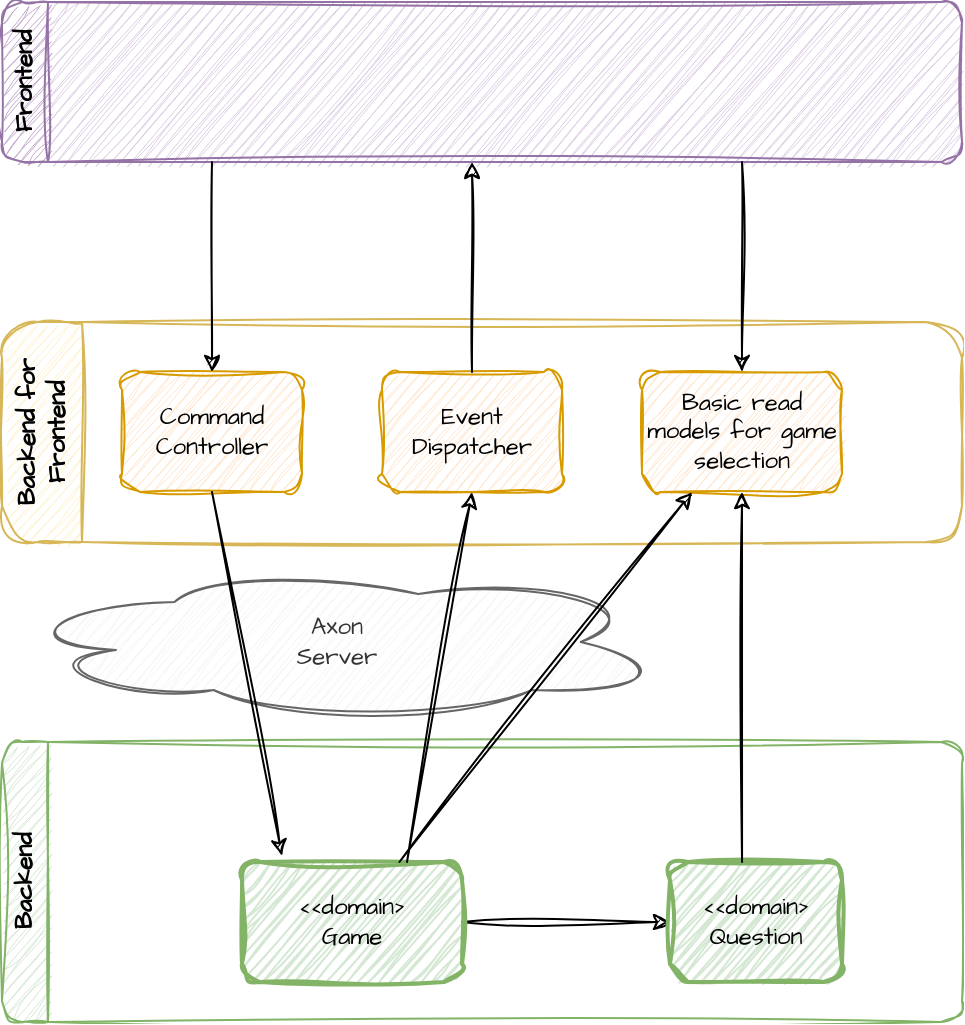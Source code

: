 <mxfile version="24.7.5">
  <diagram name="Seite-1" id="nLcQ6aQEjbk5ZknRunOv">
    <mxGraphModel dx="1026" dy="772" grid="1" gridSize="10" guides="1" tooltips="1" connect="1" arrows="1" fold="1" page="1" pageScale="1" pageWidth="827" pageHeight="1169" math="0" shadow="0">
      <root>
        <mxCell id="0" />
        <mxCell id="1" parent="0" />
        <mxCell id="vr9INmjujWOl7CCA1UEI-7" value="Backend" style="swimlane;horizontal=0;whiteSpace=wrap;html=1;rounded=1;sketch=1;hachureGap=4;jiggle=2;curveFitting=1;fontFamily=Architects Daughter;fontSource=https%3A%2F%2Ffonts.googleapis.com%2Fcss%3Ffamily%3DArchitects%2BDaughter;fillColor=#d5e8d4;strokeColor=#82b366;shadow=0;" parent="1" vertex="1">
          <mxGeometry x="20" y="390" width="480" height="140" as="geometry" />
        </mxCell>
        <mxCell id="NhyPAEBU_zorSoOmXWfT-1" value="" style="rounded=0;sketch=1;hachureGap=4;jiggle=2;curveFitting=1;orthogonalLoop=1;jettySize=auto;html=1;fontFamily=Architects Daughter;fontSource=https%3A%2F%2Ffonts.googleapis.com%2Fcss%3Ffamily%3DArchitects%2BDaughter;" edge="1" parent="vr9INmjujWOl7CCA1UEI-7" source="vr9INmjujWOl7CCA1UEI-1" target="vr9INmjujWOl7CCA1UEI-4">
          <mxGeometry relative="1" as="geometry" />
        </mxCell>
        <mxCell id="vr9INmjujWOl7CCA1UEI-1" value="&lt;div&gt;&amp;lt;&amp;lt;domain&amp;gt;&lt;/div&gt;Game" style="rounded=1;whiteSpace=wrap;html=1;hachureGap=4;fontFamily=Architects Daughter;fontSource=https%3A%2F%2Ffonts.googleapis.com%2Fcss%3Ffamily%3DArchitects%2BDaughter;sketch=1;curveFitting=1;jiggle=2;fillColor=#d5e8d4;strokeColor=#82b366;strokeWidth=2;glass=0;shadow=0;" parent="vr9INmjujWOl7CCA1UEI-7" vertex="1">
          <mxGeometry x="120" y="60" width="110" height="60" as="geometry" />
        </mxCell>
        <mxCell id="vr9INmjujWOl7CCA1UEI-4" value="&lt;div&gt;&amp;lt;&amp;lt;domain&amp;gt;&lt;/div&gt;Question" style="rounded=1;whiteSpace=wrap;html=1;hachureGap=4;fontFamily=Architects Daughter;fontSource=https%3A%2F%2Ffonts.googleapis.com%2Fcss%3Ffamily%3DArchitects%2BDaughter;sketch=1;curveFitting=1;jiggle=2;fillColor=#d5e8d4;strokeColor=#82b366;strokeWidth=2;glass=0;shadow=0;" parent="vr9INmjujWOl7CCA1UEI-7" vertex="1">
          <mxGeometry x="334" y="60" width="86" height="60" as="geometry" />
        </mxCell>
        <mxCell id="vr9INmjujWOl7CCA1UEI-9" value="Backend for Frontend" style="swimlane;horizontal=0;whiteSpace=wrap;html=1;rounded=1;sketch=1;hachureGap=4;jiggle=2;curveFitting=1;fontFamily=Architects Daughter;fontSource=https%3A%2F%2Ffonts.googleapis.com%2Fcss%3Ffamily%3DArchitects%2BDaughter;startSize=40;fillColor=#fff2cc;strokeColor=#d6b656;shadow=0;" parent="1" vertex="1">
          <mxGeometry x="20" y="180" width="480" height="110" as="geometry" />
        </mxCell>
        <mxCell id="vr9INmjujWOl7CCA1UEI-11" value="Command Controller&lt;div&gt;&lt;/div&gt;" style="rounded=1;whiteSpace=wrap;html=1;hachureGap=4;fontFamily=Architects Daughter;fontSource=https%3A%2F%2Ffonts.googleapis.com%2Fcss%3Ffamily%3DArchitects%2BDaughter;sketch=1;curveFitting=1;jiggle=2;fillColor=#ffe6cc;strokeColor=#d79b00;shadow=0;" parent="vr9INmjujWOl7CCA1UEI-9" vertex="1">
          <mxGeometry x="60" y="25" width="90" height="60" as="geometry" />
        </mxCell>
        <mxCell id="vr9INmjujWOl7CCA1UEI-15" value="&lt;div&gt;&lt;span style=&quot;background-color: initial;&quot;&gt;Event&lt;/span&gt;&lt;br&gt;&lt;/div&gt;&lt;div&gt;Dispatcher&lt;div&gt;&lt;/div&gt;&lt;/div&gt;" style="rounded=1;whiteSpace=wrap;html=1;hachureGap=4;fontFamily=Architects Daughter;fontSource=https%3A%2F%2Ffonts.googleapis.com%2Fcss%3Ffamily%3DArchitects%2BDaughter;sketch=1;curveFitting=1;jiggle=2;fillColor=#ffe6cc;strokeColor=#d79b00;shadow=0;" parent="vr9INmjujWOl7CCA1UEI-9" vertex="1">
          <mxGeometry x="190" y="25" width="90" height="60" as="geometry" />
        </mxCell>
        <mxCell id="vr9INmjujWOl7CCA1UEI-17" value="Basic read models for game selection&lt;div&gt;&lt;div&gt;&lt;/div&gt;&lt;/div&gt;" style="rounded=1;whiteSpace=wrap;html=1;hachureGap=4;fontFamily=Architects Daughter;fontSource=https%3A%2F%2Ffonts.googleapis.com%2Fcss%3Ffamily%3DArchitects%2BDaughter;sketch=1;curveFitting=1;jiggle=2;fillColor=#ffe6cc;strokeColor=#d79b00;shadow=0;" parent="vr9INmjujWOl7CCA1UEI-9" vertex="1">
          <mxGeometry x="320" y="25" width="100" height="60" as="geometry" />
        </mxCell>
        <mxCell id="vr9INmjujWOl7CCA1UEI-10" value="Frontend" style="swimlane;horizontal=0;whiteSpace=wrap;html=1;rounded=1;sketch=1;hachureGap=4;jiggle=2;curveFitting=1;fontFamily=Architects Daughter;fontSource=https%3A%2F%2Ffonts.googleapis.com%2Fcss%3Ffamily%3DArchitects%2BDaughter;fillColor=#c2a8cd;strokeColor=#9673a6;shadow=0;swimlaneFillColor=#ddcde5;gradientColor=none;fillStyle=auto;" parent="1" vertex="1">
          <mxGeometry x="20" y="20" width="480" height="80" as="geometry" />
        </mxCell>
        <mxCell id="vr9INmjujWOl7CCA1UEI-12" value="Axon&lt;div&gt;Server&lt;/div&gt;" style="ellipse;shape=cloud;whiteSpace=wrap;html=1;rounded=1;hachureGap=4;fontFamily=Architects Daughter;fontSource=https%3A%2F%2Ffonts.googleapis.com%2Fcss%3Ffamily%3DArchitects%2BDaughter;shadow=0;sketch=1;curveFitting=1;jiggle=2;fillColor=#f5f5f5;fontColor=#333333;strokeColor=#666666;" parent="1" vertex="1">
          <mxGeometry x="25" y="300" width="325" height="80" as="geometry" />
        </mxCell>
        <mxCell id="vr9INmjujWOl7CCA1UEI-14" value="" style="endArrow=classic;html=1;rounded=1;sketch=1;hachureGap=4;jiggle=2;curveFitting=1;fontFamily=Architects Daughter;fontSource=https%3A%2F%2Ffonts.googleapis.com%2Fcss%3Ffamily%3DArchitects%2BDaughter;exitX=0.5;exitY=1;exitDx=0;exitDy=0;shadow=0;entryX=0.182;entryY=-0.05;entryDx=0;entryDy=0;entryPerimeter=0;" parent="1" source="vr9INmjujWOl7CCA1UEI-11" edge="1" target="vr9INmjujWOl7CCA1UEI-1">
          <mxGeometry width="50" height="50" relative="1" as="geometry">
            <mxPoint x="-250" y="310" as="sourcePoint" />
            <mxPoint x="125" y="390" as="targetPoint" />
          </mxGeometry>
        </mxCell>
        <mxCell id="vr9INmjujWOl7CCA1UEI-16" value="" style="endArrow=classic;html=1;rounded=1;sketch=1;hachureGap=4;jiggle=2;curveFitting=1;fontFamily=Architects Daughter;fontSource=https%3A%2F%2Ffonts.googleapis.com%2Fcss%3Ffamily%3DArchitects%2BDaughter;entryX=0.5;entryY=1;entryDx=0;entryDy=0;shadow=0;exitX=0.75;exitY=0;exitDx=0;exitDy=0;" parent="1" target="vr9INmjujWOl7CCA1UEI-15" edge="1" source="vr9INmjujWOl7CCA1UEI-1">
          <mxGeometry width="50" height="50" relative="1" as="geometry">
            <mxPoint x="255" y="390" as="sourcePoint" />
            <mxPoint x="135" y="400" as="targetPoint" />
          </mxGeometry>
        </mxCell>
        <mxCell id="vr9INmjujWOl7CCA1UEI-18" value="" style="endArrow=classic;html=1;rounded=1;sketch=1;hachureGap=4;jiggle=2;curveFitting=1;fontFamily=Architects Daughter;fontSource=https%3A%2F%2Ffonts.googleapis.com%2Fcss%3Ffamily%3DArchitects%2BDaughter;entryX=0.5;entryY=1;entryDx=0;entryDy=0;shadow=0;exitX=0.419;exitY=0;exitDx=0;exitDy=0;exitPerimeter=0;" parent="1" target="vr9INmjujWOl7CCA1UEI-17" edge="1" source="vr9INmjujWOl7CCA1UEI-4">
          <mxGeometry width="50" height="50" relative="1" as="geometry">
            <mxPoint x="390" y="390" as="sourcePoint" />
            <mxPoint x="390" y="265" as="targetPoint" />
          </mxGeometry>
        </mxCell>
        <mxCell id="vr9INmjujWOl7CCA1UEI-24" value="" style="endArrow=classic;html=1;rounded=1;sketch=1;hachureGap=4;jiggle=2;curveFitting=1;fontFamily=Architects Daughter;fontSource=https%3A%2F%2Ffonts.googleapis.com%2Fcss%3Ffamily%3DArchitects%2BDaughter;entryX=0.5;entryY=0;entryDx=0;entryDy=0;shadow=0;" parent="1" target="vr9INmjujWOl7CCA1UEI-11" edge="1">
          <mxGeometry width="50" height="50" relative="1" as="geometry">
            <mxPoint x="125" y="100" as="sourcePoint" />
            <mxPoint x="105" y="180" as="targetPoint" />
          </mxGeometry>
        </mxCell>
        <mxCell id="vr9INmjujWOl7CCA1UEI-26" value="" style="endArrow=classic;html=1;rounded=1;sketch=1;hachureGap=4;jiggle=2;curveFitting=1;fontFamily=Architects Daughter;fontSource=https%3A%2F%2Ffonts.googleapis.com%2Fcss%3Ffamily%3DArchitects%2BDaughter;entryX=0.5;entryY=0;entryDx=0;entryDy=0;shadow=0;" parent="1" target="vr9INmjujWOl7CCA1UEI-17" edge="1">
          <mxGeometry width="50" height="50" relative="1" as="geometry">
            <mxPoint x="390" y="100" as="sourcePoint" />
            <mxPoint x="125" y="200" as="targetPoint" />
          </mxGeometry>
        </mxCell>
        <mxCell id="vr9INmjujWOl7CCA1UEI-27" value="" style="endArrow=classic;html=1;rounded=1;sketch=1;hachureGap=4;jiggle=2;curveFitting=1;fontFamily=Architects Daughter;fontSource=https%3A%2F%2Ffonts.googleapis.com%2Fcss%3Ffamily%3DArchitects%2BDaughter;exitX=0.5;exitY=0;exitDx=0;exitDy=0;shadow=0;" parent="1" source="vr9INmjujWOl7CCA1UEI-15" edge="1">
          <mxGeometry width="50" height="50" relative="1" as="geometry">
            <mxPoint x="265" y="400" as="sourcePoint" />
            <mxPoint x="255" y="100" as="targetPoint" />
          </mxGeometry>
        </mxCell>
        <mxCell id="NhyPAEBU_zorSoOmXWfT-3" value="" style="rounded=0;sketch=1;hachureGap=4;jiggle=2;curveFitting=1;orthogonalLoop=1;jettySize=auto;html=1;fontFamily=Architects Daughter;fontSource=https%3A%2F%2Ffonts.googleapis.com%2Fcss%3Ffamily%3DArchitects%2BDaughter;entryX=0.25;entryY=1;entryDx=0;entryDy=0;" edge="1" parent="1" source="vr9INmjujWOl7CCA1UEI-1" target="vr9INmjujWOl7CCA1UEI-17">
          <mxGeometry relative="1" as="geometry" />
        </mxCell>
      </root>
    </mxGraphModel>
  </diagram>
</mxfile>
